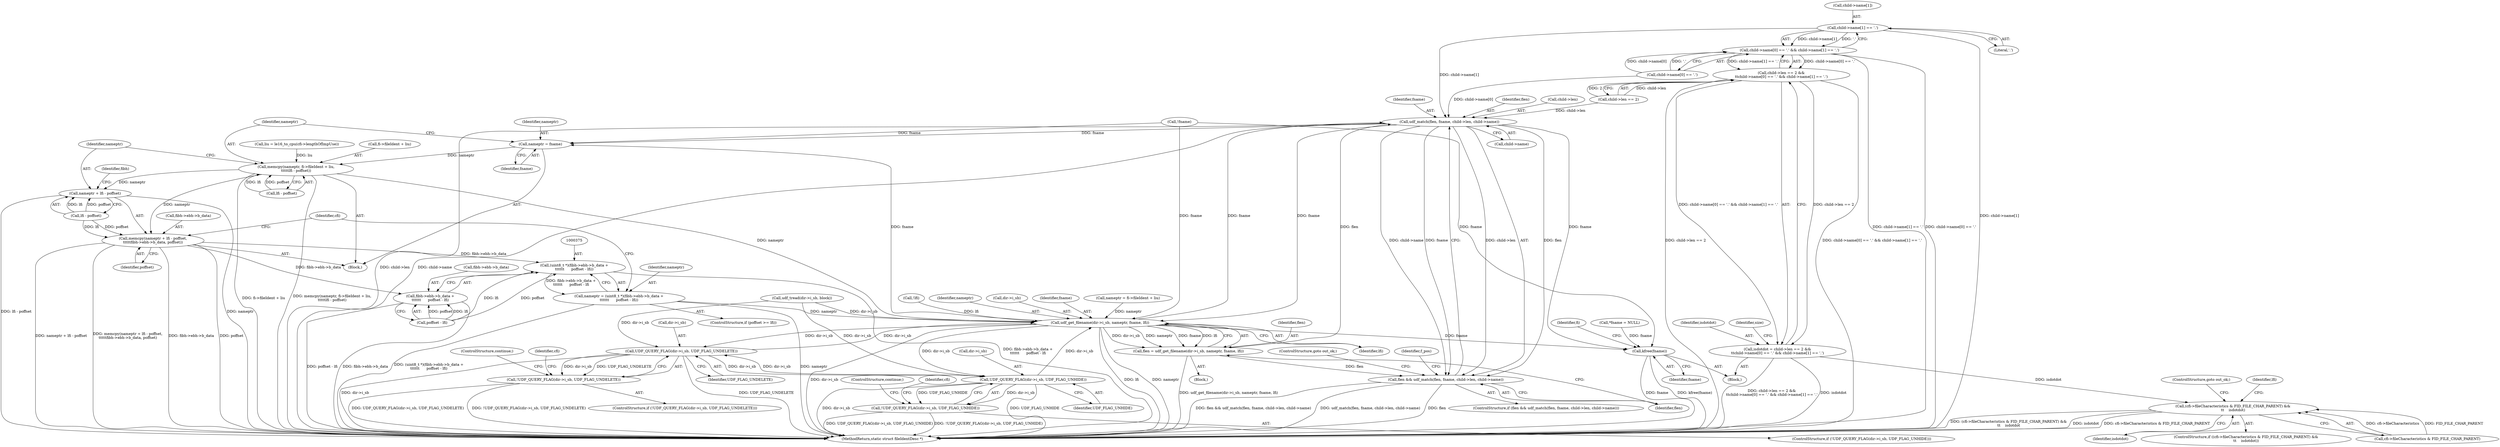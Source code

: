 digraph "1_linux_0e5cc9a40ada6046e6bc3bdfcd0c0d7e4b706b14_0@array" {
"1000148" [label="(Call,child->name[1] == '.')"];
"1000140" [label="(Call,child->name[0] == '.' && child->name[1] == '.')"];
"1000134" [label="(Call,child->len == 2 &&\n\t\tchild->name[0] == '.' && child->name[1] == '.')"];
"1000132" [label="(Call,isdotdot = child->len == 2 &&\n\t\tchild->name[0] == '.' && child->name[1] == '.')"];
"1000447" [label="(Call,(cfi->fileCharacteristics & FID_FILE_CHAR_PARENT) &&\n\t\t    isdotdot)"];
"1000471" [label="(Call,udf_match(flen, fname, child->len, child->name))"];
"1000387" [label="(Call,nameptr = fname)"];
"1000390" [label="(Call,memcpy(nameptr, fi->fileIdent + liu,\n\t\t\t\t\tlfi - poffset))"];
"1000400" [label="(Call,memcpy(nameptr + lfi - poffset,\n\t\t\t\t\tfibh->ebh->b_data, poffset))"];
"1000374" [label="(Call,(uint8_t *)(fibh->ebh->b_data +\n\t\t\t\t\t\t      poffset - lfi))"];
"1000372" [label="(Call,nameptr = (uint8_t *)(fibh->ebh->b_data +\n\t\t\t\t\t\t      poffset - lfi))"];
"1000461" [label="(Call,udf_get_filename(dir->i_sb, nameptr, fname, lfi))"];
"1000423" [label="(Call,UDF_QUERY_FLAG(dir->i_sb, UDF_FLAG_UNDELETE))"];
"1000422" [label="(Call,!UDF_QUERY_FLAG(dir->i_sb, UDF_FLAG_UNDELETE))"];
"1000440" [label="(Call,UDF_QUERY_FLAG(dir->i_sb, UDF_FLAG_UNHIDE))"];
"1000439" [label="(Call,!UDF_QUERY_FLAG(dir->i_sb, UDF_FLAG_UNHIDE))"];
"1000459" [label="(Call,flen = udf_get_filename(dir->i_sb, nameptr, fname, lfi))"];
"1000469" [label="(Call,flen && udf_match(flen, fname, child->len, child->name))"];
"1000506" [label="(Call,kfree(fname))"];
"1000376" [label="(Call,fibh->ebh->b_data +\n\t\t\t\t\t\t      poffset - lfi)"];
"1000401" [label="(Call,nameptr + lfi - poffset)"];
"1000468" [label="(ControlStructure,if (flen && udf_match(flen, fname, child->len, child->name)))"];
"1000453" [label="(Identifier,isdotdot)"];
"1000457" [label="(Identifier,lfi)"];
"1000469" [label="(Call,flen && udf_match(flen, fname, child->len, child->name))"];
"1000141" [label="(Call,child->name[0] == '.')"];
"1000446" [label="(ControlStructure,if ((cfi->fileCharacteristics & FID_FILE_CHAR_PARENT) &&\n\t\t    isdotdot))"];
"1000423" [label="(Call,UDF_QUERY_FLAG(dir->i_sb, UDF_FLAG_UNDELETE))"];
"1000400" [label="(Call,memcpy(nameptr + lfi - poffset,\n\t\t\t\t\tfibh->ebh->b_data, poffset))"];
"1000408" [label="(Identifier,fibh)"];
"1000462" [label="(Call,dir->i_sb)"];
"1000281" [label="(Call,udf_tread(dir->i_sb, block))"];
"1000402" [label="(Identifier,nameptr)"];
"1000510" [label="(MethodReturn,static struct fileIdentDesc *)"];
"1000448" [label="(Call,cfi->fileCharacteristics & FID_FILE_CHAR_PARENT)"];
"1000422" [label="(Call,!UDF_QUERY_FLAG(dir->i_sb, UDF_FLAG_UNDELETE))"];
"1000433" [label="(Identifier,cfi)"];
"1000326" [label="(Call,liu = le16_to_cpu(cfi->lengthOfImpUse))"];
"1000466" [label="(Identifier,fname)"];
"1000428" [label="(ControlStructure,continue;)"];
"1000376" [label="(Call,fibh->ebh->b_data +\n\t\t\t\t\t\t      poffset - lfi)"];
"1000346" [label="(Call,nameptr = fi->fileIdent + liu)"];
"1000507" [label="(Identifier,fname)"];
"1000377" [label="(Call,fibh->ebh->b_data)"];
"1000467" [label="(Identifier,lfi)"];
"1000388" [label="(Identifier,nameptr)"];
"1000474" [label="(Call,child->len)"];
"1000454" [label="(ControlStructure,goto out_ok;)"];
"1000133" [label="(Identifier,isdotdot)"];
"1000372" [label="(Call,nameptr = (uint8_t *)(fibh->ebh->b_data +\n\t\t\t\t\t\t      poffset - lfi))"];
"1000456" [label="(Call,!lfi)"];
"1000445" [label="(ControlStructure,continue;)"];
"1000450" [label="(Identifier,cfi)"];
"1000154" [label="(Literal,'.')"];
"1000411" [label="(Identifier,poffset)"];
"1000427" [label="(Identifier,UDF_FLAG_UNDELETE)"];
"1000471" [label="(Call,udf_match(flen, fname, child->len, child->name))"];
"1000132" [label="(Call,isdotdot = child->len == 2 &&\n\t\tchild->name[0] == '.' && child->name[1] == '.')"];
"1000406" [label="(Call,fibh->ebh->b_data)"];
"1000438" [label="(ControlStructure,if (!UDF_QUERY_FLAG(dir->i_sb, UDF_FLAG_UNHIDE)))"];
"1000509" [label="(Identifier,fi)"];
"1000444" [label="(Identifier,UDF_FLAG_UNHIDE)"];
"1000506" [label="(Call,kfree(fname))"];
"1000149" [label="(Call,child->name[1])"];
"1000401" [label="(Call,nameptr + lfi - poffset)"];
"1000416" [label="(Identifier,cfi)"];
"1000148" [label="(Call,child->name[1] == '.')"];
"1000305" [label="(Block,)"];
"1000447" [label="(Call,(cfi->fileCharacteristics & FID_FILE_CHAR_PARENT) &&\n\t\t    isdotdot)"];
"1000386" [label="(Block,)"];
"1000439" [label="(Call,!UDF_QUERY_FLAG(dir->i_sb, UDF_FLAG_UNHIDE))"];
"1000440" [label="(Call,UDF_QUERY_FLAG(dir->i_sb, UDF_FLAG_UNHIDE))"];
"1000460" [label="(Identifier,flen)"];
"1000461" [label="(Call,udf_get_filename(dir->i_sb, nameptr, fname, lfi))"];
"1000373" [label="(Identifier,nameptr)"];
"1000115" [label="(Call,*fname = NULL)"];
"1000387" [label="(Call,nameptr = fname)"];
"1000298" [label="(Call,!fname)"];
"1000382" [label="(Call,poffset - lfi)"];
"1000424" [label="(Call,dir->i_sb)"];
"1000465" [label="(Identifier,nameptr)"];
"1000156" [label="(Identifier,size)"];
"1000459" [label="(Call,flen = udf_get_filename(dir->i_sb, nameptr, fname, lfi))"];
"1000397" [label="(Call,lfi - poffset)"];
"1000134" [label="(Call,child->len == 2 &&\n\t\tchild->name[0] == '.' && child->name[1] == '.')"];
"1000374" [label="(Call,(uint8_t *)(fibh->ebh->b_data +\n\t\t\t\t\t\t      poffset - lfi))"];
"1000389" [label="(Identifier,fname)"];
"1000421" [label="(ControlStructure,if (!UDF_QUERY_FLAG(dir->i_sb, UDF_FLAG_UNDELETE)))"];
"1000390" [label="(Call,memcpy(nameptr, fi->fileIdent + liu,\n\t\t\t\t\tlfi - poffset))"];
"1000441" [label="(Call,dir->i_sb)"];
"1000473" [label="(Identifier,fname)"];
"1000135" [label="(Call,child->len == 2)"];
"1000480" [label="(ControlStructure,goto out_ok;)"];
"1000392" [label="(Call,fi->fileIdent + liu)"];
"1000106" [label="(Block,)"];
"1000477" [label="(Call,child->name)"];
"1000391" [label="(Identifier,nameptr)"];
"1000403" [label="(Call,lfi - poffset)"];
"1000472" [label="(Identifier,flen)"];
"1000140" [label="(Call,child->name[0] == '.' && child->name[1] == '.')"];
"1000303" [label="(Identifier,f_pos)"];
"1000470" [label="(Identifier,flen)"];
"1000368" [label="(ControlStructure,if (poffset >= lfi))"];
"1000148" -> "1000140"  [label="AST: "];
"1000148" -> "1000154"  [label="CFG: "];
"1000149" -> "1000148"  [label="AST: "];
"1000154" -> "1000148"  [label="AST: "];
"1000140" -> "1000148"  [label="CFG: "];
"1000148" -> "1000510"  [label="DDG: child->name[1]"];
"1000148" -> "1000140"  [label="DDG: child->name[1]"];
"1000148" -> "1000140"  [label="DDG: '.'"];
"1000148" -> "1000471"  [label="DDG: child->name[1]"];
"1000140" -> "1000134"  [label="AST: "];
"1000140" -> "1000141"  [label="CFG: "];
"1000141" -> "1000140"  [label="AST: "];
"1000134" -> "1000140"  [label="CFG: "];
"1000140" -> "1000510"  [label="DDG: child->name[0] == '.'"];
"1000140" -> "1000510"  [label="DDG: child->name[1] == '.'"];
"1000140" -> "1000134"  [label="DDG: child->name[0] == '.'"];
"1000140" -> "1000134"  [label="DDG: child->name[1] == '.'"];
"1000141" -> "1000140"  [label="DDG: child->name[0]"];
"1000141" -> "1000140"  [label="DDG: '.'"];
"1000134" -> "1000132"  [label="AST: "];
"1000134" -> "1000135"  [label="CFG: "];
"1000135" -> "1000134"  [label="AST: "];
"1000132" -> "1000134"  [label="CFG: "];
"1000134" -> "1000510"  [label="DDG: child->name[0] == '.' && child->name[1] == '.'"];
"1000134" -> "1000510"  [label="DDG: child->len == 2"];
"1000134" -> "1000132"  [label="DDG: child->len == 2"];
"1000134" -> "1000132"  [label="DDG: child->name[0] == '.' && child->name[1] == '.'"];
"1000135" -> "1000134"  [label="DDG: child->len"];
"1000135" -> "1000134"  [label="DDG: 2"];
"1000132" -> "1000106"  [label="AST: "];
"1000133" -> "1000132"  [label="AST: "];
"1000156" -> "1000132"  [label="CFG: "];
"1000132" -> "1000510"  [label="DDG: child->len == 2 &&\n\t\tchild->name[0] == '.' && child->name[1] == '.'"];
"1000132" -> "1000510"  [label="DDG: isdotdot"];
"1000132" -> "1000447"  [label="DDG: isdotdot"];
"1000447" -> "1000446"  [label="AST: "];
"1000447" -> "1000448"  [label="CFG: "];
"1000447" -> "1000453"  [label="CFG: "];
"1000448" -> "1000447"  [label="AST: "];
"1000453" -> "1000447"  [label="AST: "];
"1000454" -> "1000447"  [label="CFG: "];
"1000457" -> "1000447"  [label="CFG: "];
"1000447" -> "1000510"  [label="DDG: (cfi->fileCharacteristics & FID_FILE_CHAR_PARENT) &&\n\t\t    isdotdot"];
"1000447" -> "1000510"  [label="DDG: isdotdot"];
"1000447" -> "1000510"  [label="DDG: cfi->fileCharacteristics & FID_FILE_CHAR_PARENT"];
"1000448" -> "1000447"  [label="DDG: cfi->fileCharacteristics"];
"1000448" -> "1000447"  [label="DDG: FID_FILE_CHAR_PARENT"];
"1000471" -> "1000469"  [label="AST: "];
"1000471" -> "1000477"  [label="CFG: "];
"1000472" -> "1000471"  [label="AST: "];
"1000473" -> "1000471"  [label="AST: "];
"1000474" -> "1000471"  [label="AST: "];
"1000477" -> "1000471"  [label="AST: "];
"1000469" -> "1000471"  [label="CFG: "];
"1000471" -> "1000510"  [label="DDG: child->len"];
"1000471" -> "1000510"  [label="DDG: child->name"];
"1000471" -> "1000387"  [label="DDG: fname"];
"1000471" -> "1000461"  [label="DDG: fname"];
"1000471" -> "1000469"  [label="DDG: flen"];
"1000471" -> "1000469"  [label="DDG: fname"];
"1000471" -> "1000469"  [label="DDG: child->len"];
"1000471" -> "1000469"  [label="DDG: child->name"];
"1000459" -> "1000471"  [label="DDG: flen"];
"1000461" -> "1000471"  [label="DDG: fname"];
"1000135" -> "1000471"  [label="DDG: child->len"];
"1000141" -> "1000471"  [label="DDG: child->name[0]"];
"1000471" -> "1000506"  [label="DDG: fname"];
"1000387" -> "1000386"  [label="AST: "];
"1000387" -> "1000389"  [label="CFG: "];
"1000388" -> "1000387"  [label="AST: "];
"1000389" -> "1000387"  [label="AST: "];
"1000391" -> "1000387"  [label="CFG: "];
"1000298" -> "1000387"  [label="DDG: fname"];
"1000461" -> "1000387"  [label="DDG: fname"];
"1000387" -> "1000390"  [label="DDG: nameptr"];
"1000390" -> "1000386"  [label="AST: "];
"1000390" -> "1000397"  [label="CFG: "];
"1000391" -> "1000390"  [label="AST: "];
"1000392" -> "1000390"  [label="AST: "];
"1000397" -> "1000390"  [label="AST: "];
"1000402" -> "1000390"  [label="CFG: "];
"1000390" -> "1000510"  [label="DDG: fi->fileIdent + liu"];
"1000390" -> "1000510"  [label="DDG: memcpy(nameptr, fi->fileIdent + liu,\n\t\t\t\t\tlfi - poffset)"];
"1000326" -> "1000390"  [label="DDG: liu"];
"1000397" -> "1000390"  [label="DDG: lfi"];
"1000397" -> "1000390"  [label="DDG: poffset"];
"1000390" -> "1000400"  [label="DDG: nameptr"];
"1000390" -> "1000401"  [label="DDG: nameptr"];
"1000390" -> "1000461"  [label="DDG: nameptr"];
"1000400" -> "1000386"  [label="AST: "];
"1000400" -> "1000411"  [label="CFG: "];
"1000401" -> "1000400"  [label="AST: "];
"1000406" -> "1000400"  [label="AST: "];
"1000411" -> "1000400"  [label="AST: "];
"1000416" -> "1000400"  [label="CFG: "];
"1000400" -> "1000510"  [label="DDG: poffset"];
"1000400" -> "1000510"  [label="DDG: nameptr + lfi - poffset"];
"1000400" -> "1000510"  [label="DDG: memcpy(nameptr + lfi - poffset,\n\t\t\t\t\tfibh->ebh->b_data, poffset)"];
"1000400" -> "1000510"  [label="DDG: fibh->ebh->b_data"];
"1000400" -> "1000374"  [label="DDG: fibh->ebh->b_data"];
"1000400" -> "1000376"  [label="DDG: fibh->ebh->b_data"];
"1000403" -> "1000400"  [label="DDG: lfi"];
"1000403" -> "1000400"  [label="DDG: poffset"];
"1000374" -> "1000372"  [label="AST: "];
"1000374" -> "1000376"  [label="CFG: "];
"1000375" -> "1000374"  [label="AST: "];
"1000376" -> "1000374"  [label="AST: "];
"1000372" -> "1000374"  [label="CFG: "];
"1000374" -> "1000510"  [label="DDG: fibh->ebh->b_data +\n\t\t\t\t\t\t      poffset - lfi"];
"1000374" -> "1000372"  [label="DDG: fibh->ebh->b_data +\n\t\t\t\t\t\t      poffset - lfi"];
"1000382" -> "1000374"  [label="DDG: poffset"];
"1000382" -> "1000374"  [label="DDG: lfi"];
"1000372" -> "1000368"  [label="AST: "];
"1000373" -> "1000372"  [label="AST: "];
"1000416" -> "1000372"  [label="CFG: "];
"1000372" -> "1000510"  [label="DDG: nameptr"];
"1000372" -> "1000510"  [label="DDG: (uint8_t *)(fibh->ebh->b_data +\n\t\t\t\t\t\t      poffset - lfi)"];
"1000372" -> "1000461"  [label="DDG: nameptr"];
"1000461" -> "1000459"  [label="AST: "];
"1000461" -> "1000467"  [label="CFG: "];
"1000462" -> "1000461"  [label="AST: "];
"1000465" -> "1000461"  [label="AST: "];
"1000466" -> "1000461"  [label="AST: "];
"1000467" -> "1000461"  [label="AST: "];
"1000459" -> "1000461"  [label="CFG: "];
"1000461" -> "1000510"  [label="DDG: nameptr"];
"1000461" -> "1000510"  [label="DDG: lfi"];
"1000461" -> "1000510"  [label="DDG: dir->i_sb"];
"1000461" -> "1000423"  [label="DDG: dir->i_sb"];
"1000461" -> "1000440"  [label="DDG: dir->i_sb"];
"1000461" -> "1000459"  [label="DDG: dir->i_sb"];
"1000461" -> "1000459"  [label="DDG: nameptr"];
"1000461" -> "1000459"  [label="DDG: fname"];
"1000461" -> "1000459"  [label="DDG: lfi"];
"1000281" -> "1000461"  [label="DDG: dir->i_sb"];
"1000423" -> "1000461"  [label="DDG: dir->i_sb"];
"1000440" -> "1000461"  [label="DDG: dir->i_sb"];
"1000346" -> "1000461"  [label="DDG: nameptr"];
"1000298" -> "1000461"  [label="DDG: fname"];
"1000456" -> "1000461"  [label="DDG: lfi"];
"1000461" -> "1000506"  [label="DDG: fname"];
"1000423" -> "1000422"  [label="AST: "];
"1000423" -> "1000427"  [label="CFG: "];
"1000424" -> "1000423"  [label="AST: "];
"1000427" -> "1000423"  [label="AST: "];
"1000422" -> "1000423"  [label="CFG: "];
"1000423" -> "1000510"  [label="DDG: UDF_FLAG_UNDELETE"];
"1000423" -> "1000510"  [label="DDG: dir->i_sb"];
"1000423" -> "1000422"  [label="DDG: dir->i_sb"];
"1000423" -> "1000422"  [label="DDG: UDF_FLAG_UNDELETE"];
"1000281" -> "1000423"  [label="DDG: dir->i_sb"];
"1000440" -> "1000423"  [label="DDG: dir->i_sb"];
"1000423" -> "1000440"  [label="DDG: dir->i_sb"];
"1000422" -> "1000421"  [label="AST: "];
"1000428" -> "1000422"  [label="CFG: "];
"1000433" -> "1000422"  [label="CFG: "];
"1000422" -> "1000510"  [label="DDG: UDF_QUERY_FLAG(dir->i_sb, UDF_FLAG_UNDELETE)"];
"1000422" -> "1000510"  [label="DDG: !UDF_QUERY_FLAG(dir->i_sb, UDF_FLAG_UNDELETE)"];
"1000440" -> "1000439"  [label="AST: "];
"1000440" -> "1000444"  [label="CFG: "];
"1000441" -> "1000440"  [label="AST: "];
"1000444" -> "1000440"  [label="AST: "];
"1000439" -> "1000440"  [label="CFG: "];
"1000440" -> "1000510"  [label="DDG: dir->i_sb"];
"1000440" -> "1000510"  [label="DDG: UDF_FLAG_UNHIDE"];
"1000440" -> "1000439"  [label="DDG: dir->i_sb"];
"1000440" -> "1000439"  [label="DDG: UDF_FLAG_UNHIDE"];
"1000281" -> "1000440"  [label="DDG: dir->i_sb"];
"1000439" -> "1000438"  [label="AST: "];
"1000445" -> "1000439"  [label="CFG: "];
"1000450" -> "1000439"  [label="CFG: "];
"1000439" -> "1000510"  [label="DDG: UDF_QUERY_FLAG(dir->i_sb, UDF_FLAG_UNHIDE)"];
"1000439" -> "1000510"  [label="DDG: !UDF_QUERY_FLAG(dir->i_sb, UDF_FLAG_UNHIDE)"];
"1000459" -> "1000305"  [label="AST: "];
"1000460" -> "1000459"  [label="AST: "];
"1000470" -> "1000459"  [label="CFG: "];
"1000459" -> "1000510"  [label="DDG: udf_get_filename(dir->i_sb, nameptr, fname, lfi)"];
"1000459" -> "1000469"  [label="DDG: flen"];
"1000469" -> "1000468"  [label="AST: "];
"1000469" -> "1000470"  [label="CFG: "];
"1000470" -> "1000469"  [label="AST: "];
"1000303" -> "1000469"  [label="CFG: "];
"1000480" -> "1000469"  [label="CFG: "];
"1000469" -> "1000510"  [label="DDG: flen && udf_match(flen, fname, child->len, child->name)"];
"1000469" -> "1000510"  [label="DDG: udf_match(flen, fname, child->len, child->name)"];
"1000469" -> "1000510"  [label="DDG: flen"];
"1000506" -> "1000106"  [label="AST: "];
"1000506" -> "1000507"  [label="CFG: "];
"1000507" -> "1000506"  [label="AST: "];
"1000509" -> "1000506"  [label="CFG: "];
"1000506" -> "1000510"  [label="DDG: kfree(fname)"];
"1000506" -> "1000510"  [label="DDG: fname"];
"1000298" -> "1000506"  [label="DDG: fname"];
"1000115" -> "1000506"  [label="DDG: fname"];
"1000376" -> "1000382"  [label="CFG: "];
"1000377" -> "1000376"  [label="AST: "];
"1000382" -> "1000376"  [label="AST: "];
"1000376" -> "1000510"  [label="DDG: fibh->ebh->b_data"];
"1000376" -> "1000510"  [label="DDG: poffset - lfi"];
"1000382" -> "1000376"  [label="DDG: poffset"];
"1000382" -> "1000376"  [label="DDG: lfi"];
"1000401" -> "1000403"  [label="CFG: "];
"1000402" -> "1000401"  [label="AST: "];
"1000403" -> "1000401"  [label="AST: "];
"1000408" -> "1000401"  [label="CFG: "];
"1000401" -> "1000510"  [label="DDG: nameptr"];
"1000401" -> "1000510"  [label="DDG: lfi - poffset"];
"1000403" -> "1000401"  [label="DDG: lfi"];
"1000403" -> "1000401"  [label="DDG: poffset"];
}
